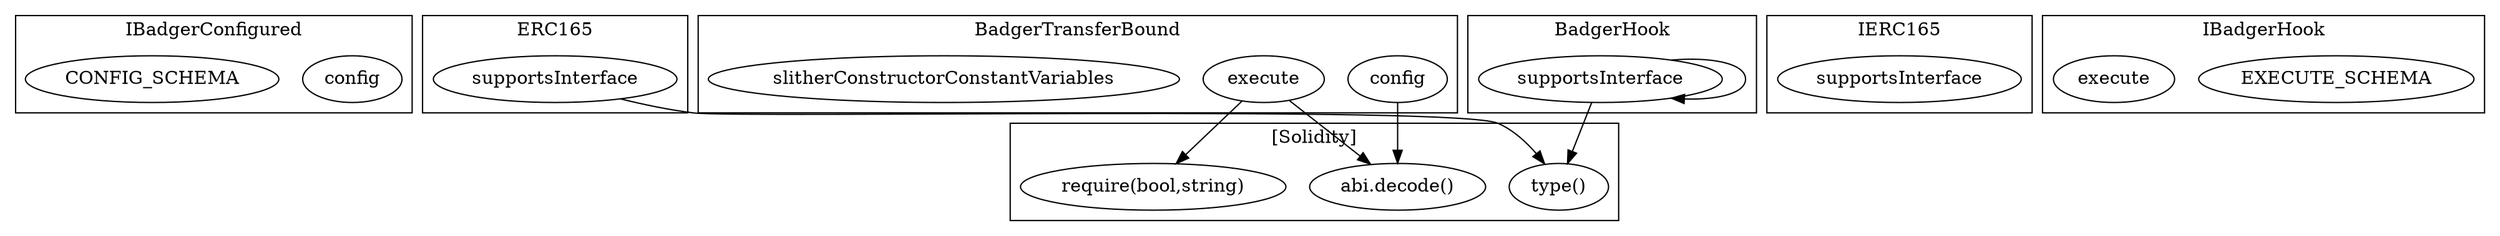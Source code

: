 strict digraph {
subgraph cluster_6468_IBadgerConfigured {
label = "IBadgerConfigured"
"6468_config" [label="config"]
"6468_CONFIG_SCHEMA" [label="CONFIG_SCHEMA"]
}subgraph cluster_3081_ERC165 {
label = "ERC165"
"3081_supportsInterface" [label="supportsInterface"]
}subgraph cluster_3093_IERC165 {
label = "IERC165"
"3093_supportsInterface" [label="supportsInterface"]
}subgraph cluster_6488_IBadgerHook {
label = "IBadgerHook"
"6488_EXECUTE_SCHEMA" [label="EXECUTE_SCHEMA"]
"6488_execute" [label="execute"]
}subgraph cluster_6200_BadgerTransferBound {
label = "BadgerTransferBound"
"6200_config" [label="config"]
"6200_execute" [label="execute"]
"6200_slitherConstructorConstantVariables" [label="slitherConstructorConstantVariables"]
}subgraph cluster_4956_BadgerHook {
label = "BadgerHook"
"4956_supportsInterface" [label="supportsInterface"]
"4956_supportsInterface" -> "4956_supportsInterface"
}subgraph cluster_solidity {
label = "[Solidity]"
"require(bool,string)" 
"abi.decode()" 
"type()" 
"6200_execute" -> "require(bool,string)"
"4956_supportsInterface" -> "type()"
"3081_supportsInterface" -> "type()"
"6200_execute" -> "abi.decode()"
"6200_config" -> "abi.decode()"
}
}